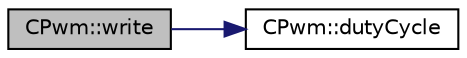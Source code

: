 digraph "CPwm::write"
{
  edge [fontname="Helvetica",fontsize="10",labelfontname="Helvetica",labelfontsize="10"];
  node [fontname="Helvetica",fontsize="10",shape=record];
  rankdir="LR";
  Node1 [label="CPwm::write",height=0.2,width=0.4,color="black", fillcolor="grey75", style="filled" fontcolor="black"];
  Node1 -> Node2 [color="midnightblue",fontsize="10",style="solid",fontname="Helvetica"];
  Node2 [label="CPwm::dutyCycle",height=0.2,width=0.4,color="black", fillcolor="white", style="filled",URL="$d1/d9f/class_c_pwm.html#ae0cb5e7e45453fb3fc049bada896c151"];
}

